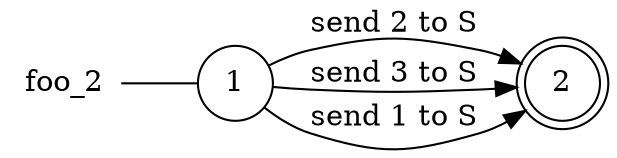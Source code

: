 digraph foo_2 {
	rankdir="LR";
	n_0 [label="foo_2", shape="plaintext"];
	n_1 [id="2", shape=doublecircle, label="2"];
	n_2 [id="1", shape=circle, label="1"];
	n_0 -> n_2 [arrowhead=none];

	n_2 -> n_1 [id="[$e|4]", label="send 2 to S"];
	n_2 -> n_1 [id="[$e|3]", label="send 3 to S"];
	n_2 -> n_1 [id="[$e|2]", label="send 1 to S"];
}
